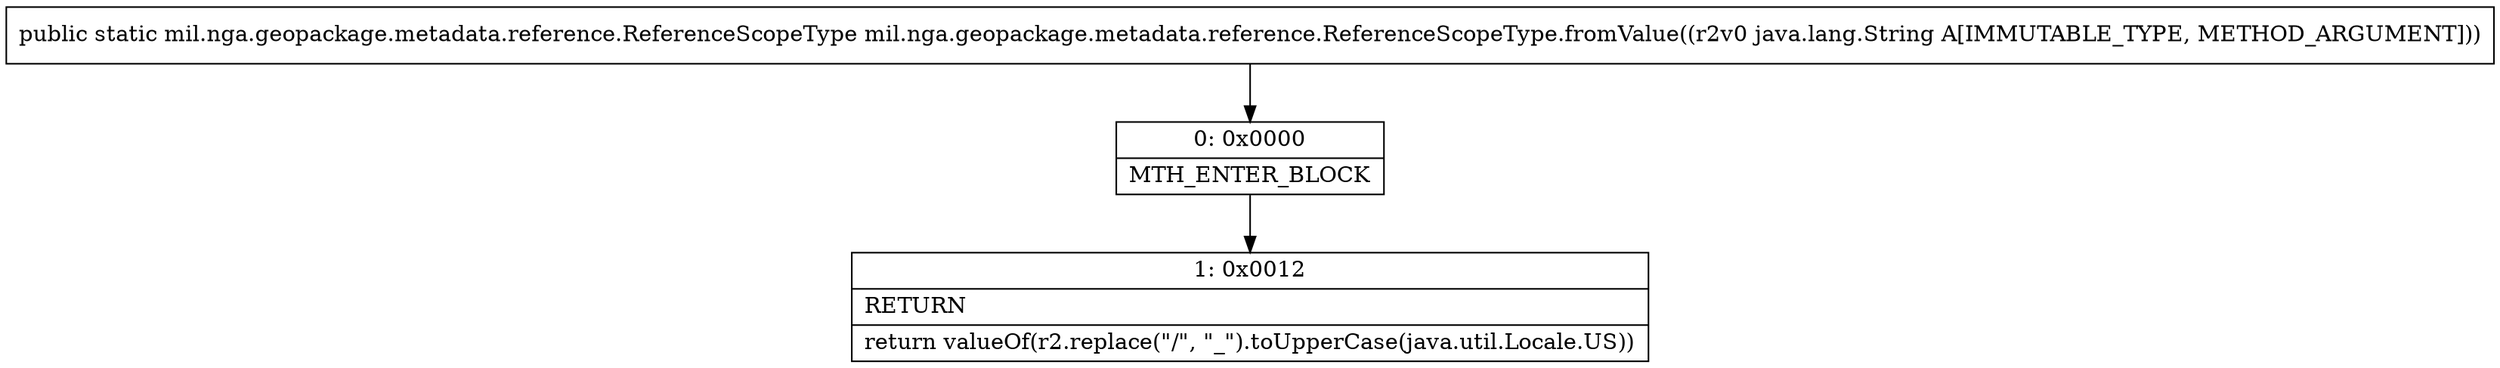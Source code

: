 digraph "CFG formil.nga.geopackage.metadata.reference.ReferenceScopeType.fromValue(Ljava\/lang\/String;)Lmil\/nga\/geopackage\/metadata\/reference\/ReferenceScopeType;" {
Node_0 [shape=record,label="{0\:\ 0x0000|MTH_ENTER_BLOCK\l}"];
Node_1 [shape=record,label="{1\:\ 0x0012|RETURN\l|return valueOf(r2.replace(\"\/\", \"_\").toUpperCase(java.util.Locale.US))\l}"];
MethodNode[shape=record,label="{public static mil.nga.geopackage.metadata.reference.ReferenceScopeType mil.nga.geopackage.metadata.reference.ReferenceScopeType.fromValue((r2v0 java.lang.String A[IMMUTABLE_TYPE, METHOD_ARGUMENT])) }"];
MethodNode -> Node_0;
Node_0 -> Node_1;
}

